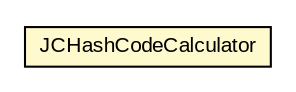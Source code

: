 #!/usr/local/bin/dot
#
# Class diagram 
# Generated by UMLGraph version 5.1 (http://www.umlgraph.org/)
#

digraph G {
	edge [fontname="arial",fontsize=10,labelfontname="arial",labelfontsize=10];
	node [fontname="arial",fontsize=10,shape=plaintext];
	nodesep=0.25;
	ranksep=0.5;
	// com.helger.jcodemodel.util.JCHashCodeCalculator
	c13816 [label=<<table title="com.helger.jcodemodel.util.JCHashCodeCalculator" border="0" cellborder="1" cellspacing="0" cellpadding="2" port="p" bgcolor="lemonChiffon" href="./JCHashCodeCalculator.html">
		<tr><td><table border="0" cellspacing="0" cellpadding="1">
<tr><td align="center" balign="center"> JCHashCodeCalculator </td></tr>
		</table></td></tr>
		</table>>, fontname="arial", fontcolor="black", fontsize=10.0];
}

